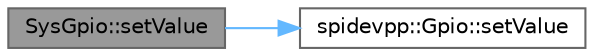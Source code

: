 digraph "SysGpio::setValue"
{
 // LATEX_PDF_SIZE
  bgcolor="transparent";
  edge [fontname=Helvetica,fontsize=10,labelfontname=Helvetica,labelfontsize=10];
  node [fontname=Helvetica,fontsize=10,shape=box,height=0.2,width=0.4];
  rankdir="LR";
  Node1 [label="SysGpio::setValue",height=0.2,width=0.4,color="gray40", fillcolor="grey60", style="filled", fontcolor="black",tooltip=" "];
  Node1 -> Node2 [color="steelblue1",style="solid"];
  Node2 [label="spidevpp::Gpio::setValue",height=0.2,width=0.4,color="grey40", fillcolor="white", style="filled",URL="$classspidevpp_1_1_gpio.html#aeb4dea7570af80386b138a33f656f024",tooltip=" "];
}
